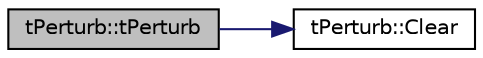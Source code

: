 digraph "tPerturb::tPerturb"
{
 // LATEX_PDF_SIZE
  edge [fontname="Helvetica",fontsize="10",labelfontname="Helvetica",labelfontsize="10"];
  node [fontname="Helvetica",fontsize="10",shape=record];
  rankdir="LR";
  Node1 [label="tPerturb::tPerturb",height=0.2,width=0.4,color="black", fillcolor="grey75", style="filled", fontcolor="black",tooltip=" "];
  Node1 -> Node2 [color="midnightblue",fontsize="10",style="solid",fontname="Helvetica"];
  Node2 [label="tPerturb::Clear",height=0.2,width=0.4,color="black", fillcolor="white", style="filled",URL="$structt_perturb.html#ae529e2fc9188e07d9e906310da9f2bb4",tooltip=" "];
}
